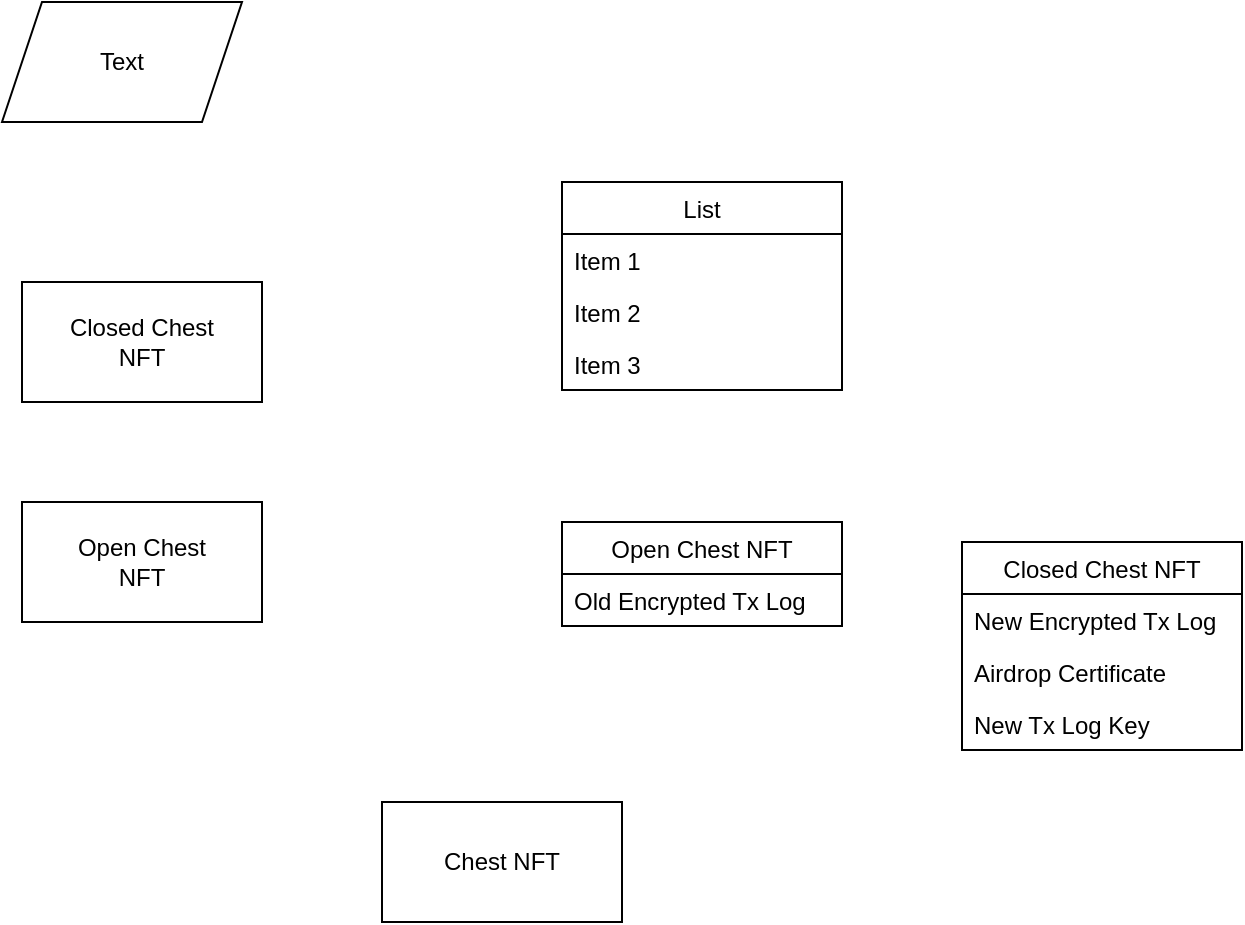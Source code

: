 <mxfile version="14.7.5" type="github"><diagram id="rx2aYqBae41R8Em1pmn9" name="Page-1"><mxGraphModel dx="1422" dy="794" grid="1" gridSize="10" guides="1" tooltips="1" connect="1" arrows="1" fold="1" page="1" pageScale="1" pageWidth="850" pageHeight="1100" math="0" shadow="0"><root><mxCell id="0"/><mxCell id="1" parent="0"/><mxCell id="rz8SYSLzvRmcMeIWEy61-1" value="" style="rounded=0;whiteSpace=wrap;html=1;" parent="1" vertex="1"><mxGeometry x="260" y="460" width="120" height="60" as="geometry"/></mxCell><mxCell id="rz8SYSLzvRmcMeIWEy61-2" value="Chest NFT" style="text;html=1;strokeColor=none;fillColor=none;align=center;verticalAlign=middle;whiteSpace=wrap;rounded=0;" parent="1" vertex="1"><mxGeometry x="285" y="480" width="70" height="20" as="geometry"/></mxCell><mxCell id="rz8SYSLzvRmcMeIWEy61-3" value="" style="rounded=0;whiteSpace=wrap;html=1;" parent="1" vertex="1"><mxGeometry x="80" y="200" width="120" height="60" as="geometry"/></mxCell><mxCell id="rz8SYSLzvRmcMeIWEy61-4" value="Closed Chest NFT" style="text;html=1;strokeColor=none;fillColor=none;align=center;verticalAlign=middle;whiteSpace=wrap;rounded=0;" parent="1" vertex="1"><mxGeometry x="95" y="220" width="90" height="20" as="geometry"/></mxCell><mxCell id="rz8SYSLzvRmcMeIWEy61-5" value="" style="rounded=0;whiteSpace=wrap;html=1;" parent="1" vertex="1"><mxGeometry x="80" y="310" width="120" height="60" as="geometry"/></mxCell><mxCell id="rz8SYSLzvRmcMeIWEy61-6" value="Open Chest NFT" style="text;html=1;strokeColor=none;fillColor=none;align=center;verticalAlign=middle;whiteSpace=wrap;rounded=0;" parent="1" vertex="1"><mxGeometry x="105" y="330" width="70" height="20" as="geometry"/></mxCell><mxCell id="rz8SYSLzvRmcMeIWEy61-7" value="Open Chest NFT" style="swimlane;fontStyle=0;childLayout=stackLayout;horizontal=1;startSize=26;horizontalStack=0;resizeParent=1;resizeParentMax=0;resizeLast=0;collapsible=1;marginBottom=0;" parent="1" vertex="1"><mxGeometry x="350" y="320" width="140" height="52" as="geometry"/></mxCell><mxCell id="rz8SYSLzvRmcMeIWEy61-8" value="Old Encrypted Tx Log" style="text;strokeColor=none;fillColor=none;align=left;verticalAlign=top;spacingLeft=4;spacingRight=4;overflow=hidden;rotatable=0;points=[[0,0.5],[1,0.5]];portConstraint=eastwest;" parent="rz8SYSLzvRmcMeIWEy61-7" vertex="1"><mxGeometry y="26" width="140" height="26" as="geometry"/></mxCell><mxCell id="rz8SYSLzvRmcMeIWEy61-11" value="Closed Chest NFT" style="swimlane;fontStyle=0;childLayout=stackLayout;horizontal=1;startSize=26;horizontalStack=0;resizeParent=1;resizeParentMax=0;resizeLast=0;collapsible=1;marginBottom=0;" parent="1" vertex="1"><mxGeometry x="550" y="330" width="140" height="104" as="geometry"/></mxCell><mxCell id="rz8SYSLzvRmcMeIWEy61-12" value="New Encrypted Tx Log" style="text;strokeColor=none;fillColor=none;align=left;verticalAlign=top;spacingLeft=4;spacingRight=4;overflow=hidden;rotatable=0;points=[[0,0.5],[1,0.5]];portConstraint=eastwest;" parent="rz8SYSLzvRmcMeIWEy61-11" vertex="1"><mxGeometry y="26" width="140" height="26" as="geometry"/></mxCell><mxCell id="rz8SYSLzvRmcMeIWEy61-13" value="Airdrop Certificate" style="text;strokeColor=none;fillColor=none;align=left;verticalAlign=top;spacingLeft=4;spacingRight=4;overflow=hidden;rotatable=0;points=[[0,0.5],[1,0.5]];portConstraint=eastwest;" parent="rz8SYSLzvRmcMeIWEy61-11" vertex="1"><mxGeometry y="52" width="140" height="26" as="geometry"/></mxCell><mxCell id="rz8SYSLzvRmcMeIWEy61-14" value="New Tx Log Key" style="text;strokeColor=none;fillColor=none;align=left;verticalAlign=top;spacingLeft=4;spacingRight=4;overflow=hidden;rotatable=0;points=[[0,0.5],[1,0.5]];portConstraint=eastwest;" parent="rz8SYSLzvRmcMeIWEy61-11" vertex="1"><mxGeometry y="78" width="140" height="26" as="geometry"/></mxCell><mxCell id="rz8SYSLzvRmcMeIWEy61-15" value="List" style="swimlane;fontStyle=0;childLayout=stackLayout;horizontal=1;startSize=26;horizontalStack=0;resizeParent=1;resizeParentMax=0;resizeLast=0;collapsible=1;marginBottom=0;" parent="1" vertex="1"><mxGeometry x="350" y="150" width="140" height="104" as="geometry"/></mxCell><mxCell id="rz8SYSLzvRmcMeIWEy61-16" value="Item 1" style="text;strokeColor=none;fillColor=none;align=left;verticalAlign=top;spacingLeft=4;spacingRight=4;overflow=hidden;rotatable=0;points=[[0,0.5],[1,0.5]];portConstraint=eastwest;" parent="rz8SYSLzvRmcMeIWEy61-15" vertex="1"><mxGeometry y="26" width="140" height="26" as="geometry"/></mxCell><mxCell id="rz8SYSLzvRmcMeIWEy61-17" value="Item 2" style="text;strokeColor=none;fillColor=none;align=left;verticalAlign=top;spacingLeft=4;spacingRight=4;overflow=hidden;rotatable=0;points=[[0,0.5],[1,0.5]];portConstraint=eastwest;" parent="rz8SYSLzvRmcMeIWEy61-15" vertex="1"><mxGeometry y="52" width="140" height="26" as="geometry"/></mxCell><mxCell id="rz8SYSLzvRmcMeIWEy61-18" value="Item 3" style="text;strokeColor=none;fillColor=none;align=left;verticalAlign=top;spacingLeft=4;spacingRight=4;overflow=hidden;rotatable=0;points=[[0,0.5],[1,0.5]];portConstraint=eastwest;" parent="rz8SYSLzvRmcMeIWEy61-15" vertex="1"><mxGeometry y="78" width="140" height="26" as="geometry"/></mxCell><mxCell id="rz8SYSLzvRmcMeIWEy61-19" value="" style="shape=parallelogram;perimeter=parallelogramPerimeter;whiteSpace=wrap;html=1;fixedSize=1;" parent="1" vertex="1"><mxGeometry x="70" y="60" width="120" height="60" as="geometry"/></mxCell><mxCell id="rz8SYSLzvRmcMeIWEy61-20" value="Text" style="text;html=1;strokeColor=none;fillColor=none;align=center;verticalAlign=middle;whiteSpace=wrap;rounded=0;" parent="1" vertex="1"><mxGeometry x="110" y="80" width="40" height="20" as="geometry"/></mxCell></root></mxGraphModel></diagram></mxfile>